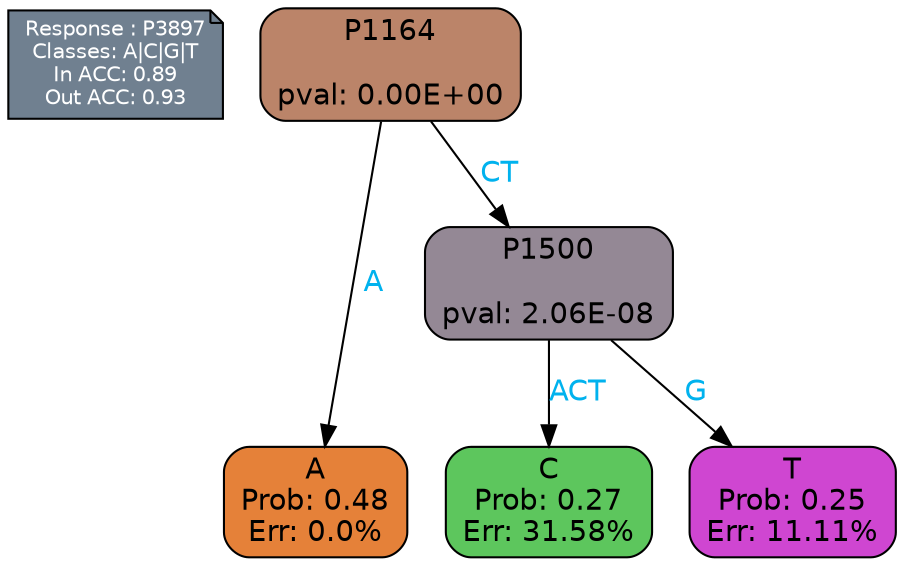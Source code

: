 digraph Tree {
node [shape=box, style="filled, rounded", color="black", fontname=helvetica] ;
graph [ranksep=equally, splines=polylines, bgcolor=transparent, dpi=600] ;
edge [fontname=helvetica] ;
LEGEND [label="Response : P3897
Classes: A|C|G|T
In ACC: 0.89
Out ACC: 0.93
",shape=note,align=left,style=filled,fillcolor="slategray",fontcolor="white",fontsize=10];1 [label="P1164

pval: 0.00E+00", fillcolor="#bb8469"] ;
2 [label="A
Prob: 0.48
Err: 0.0%", fillcolor="#e58139"] ;
3 [label="P1500

pval: 2.06E-08", fillcolor="#948895"] ;
4 [label="C
Prob: 0.27
Err: 31.58%", fillcolor="#5dc65d"] ;
5 [label="T
Prob: 0.25
Err: 11.11%", fillcolor="#cf46d1"] ;
1 -> 2 [label="A",fontcolor=deepskyblue2] ;
1 -> 3 [label="CT",fontcolor=deepskyblue2] ;
3 -> 4 [label="ACT",fontcolor=deepskyblue2] ;
3 -> 5 [label="G",fontcolor=deepskyblue2] ;
{rank = same; 2;4;5;}{rank = same; LEGEND;1;}}